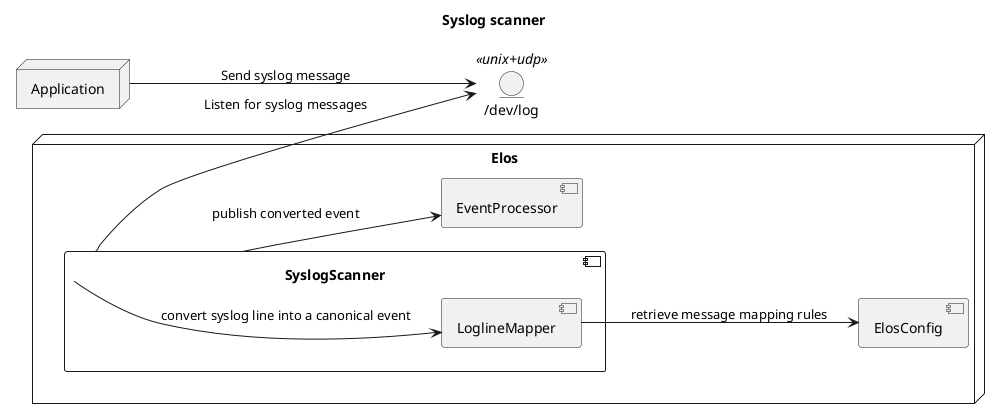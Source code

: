 @startuml
title "Syslog scanner"
left to right direction

node Application {
}

entity "/dev/log" as LogSocket <<unix+udp>>

node Elos {
  component ElosConfig
  component SyslogScanner {
    component LoglineMapper
  }
  component EventProcessor
}


Application --> LogSocket : Send syslog message
SyslogScanner --> LogSocket: Listen for syslog messages
SyslogScanner --> LoglineMapper: convert syslog line into a canonical event
LoglineMapper --> ElosConfig: retrieve message mapping rules
SyslogScanner --> EventProcessor: publish converted event
@enduml

